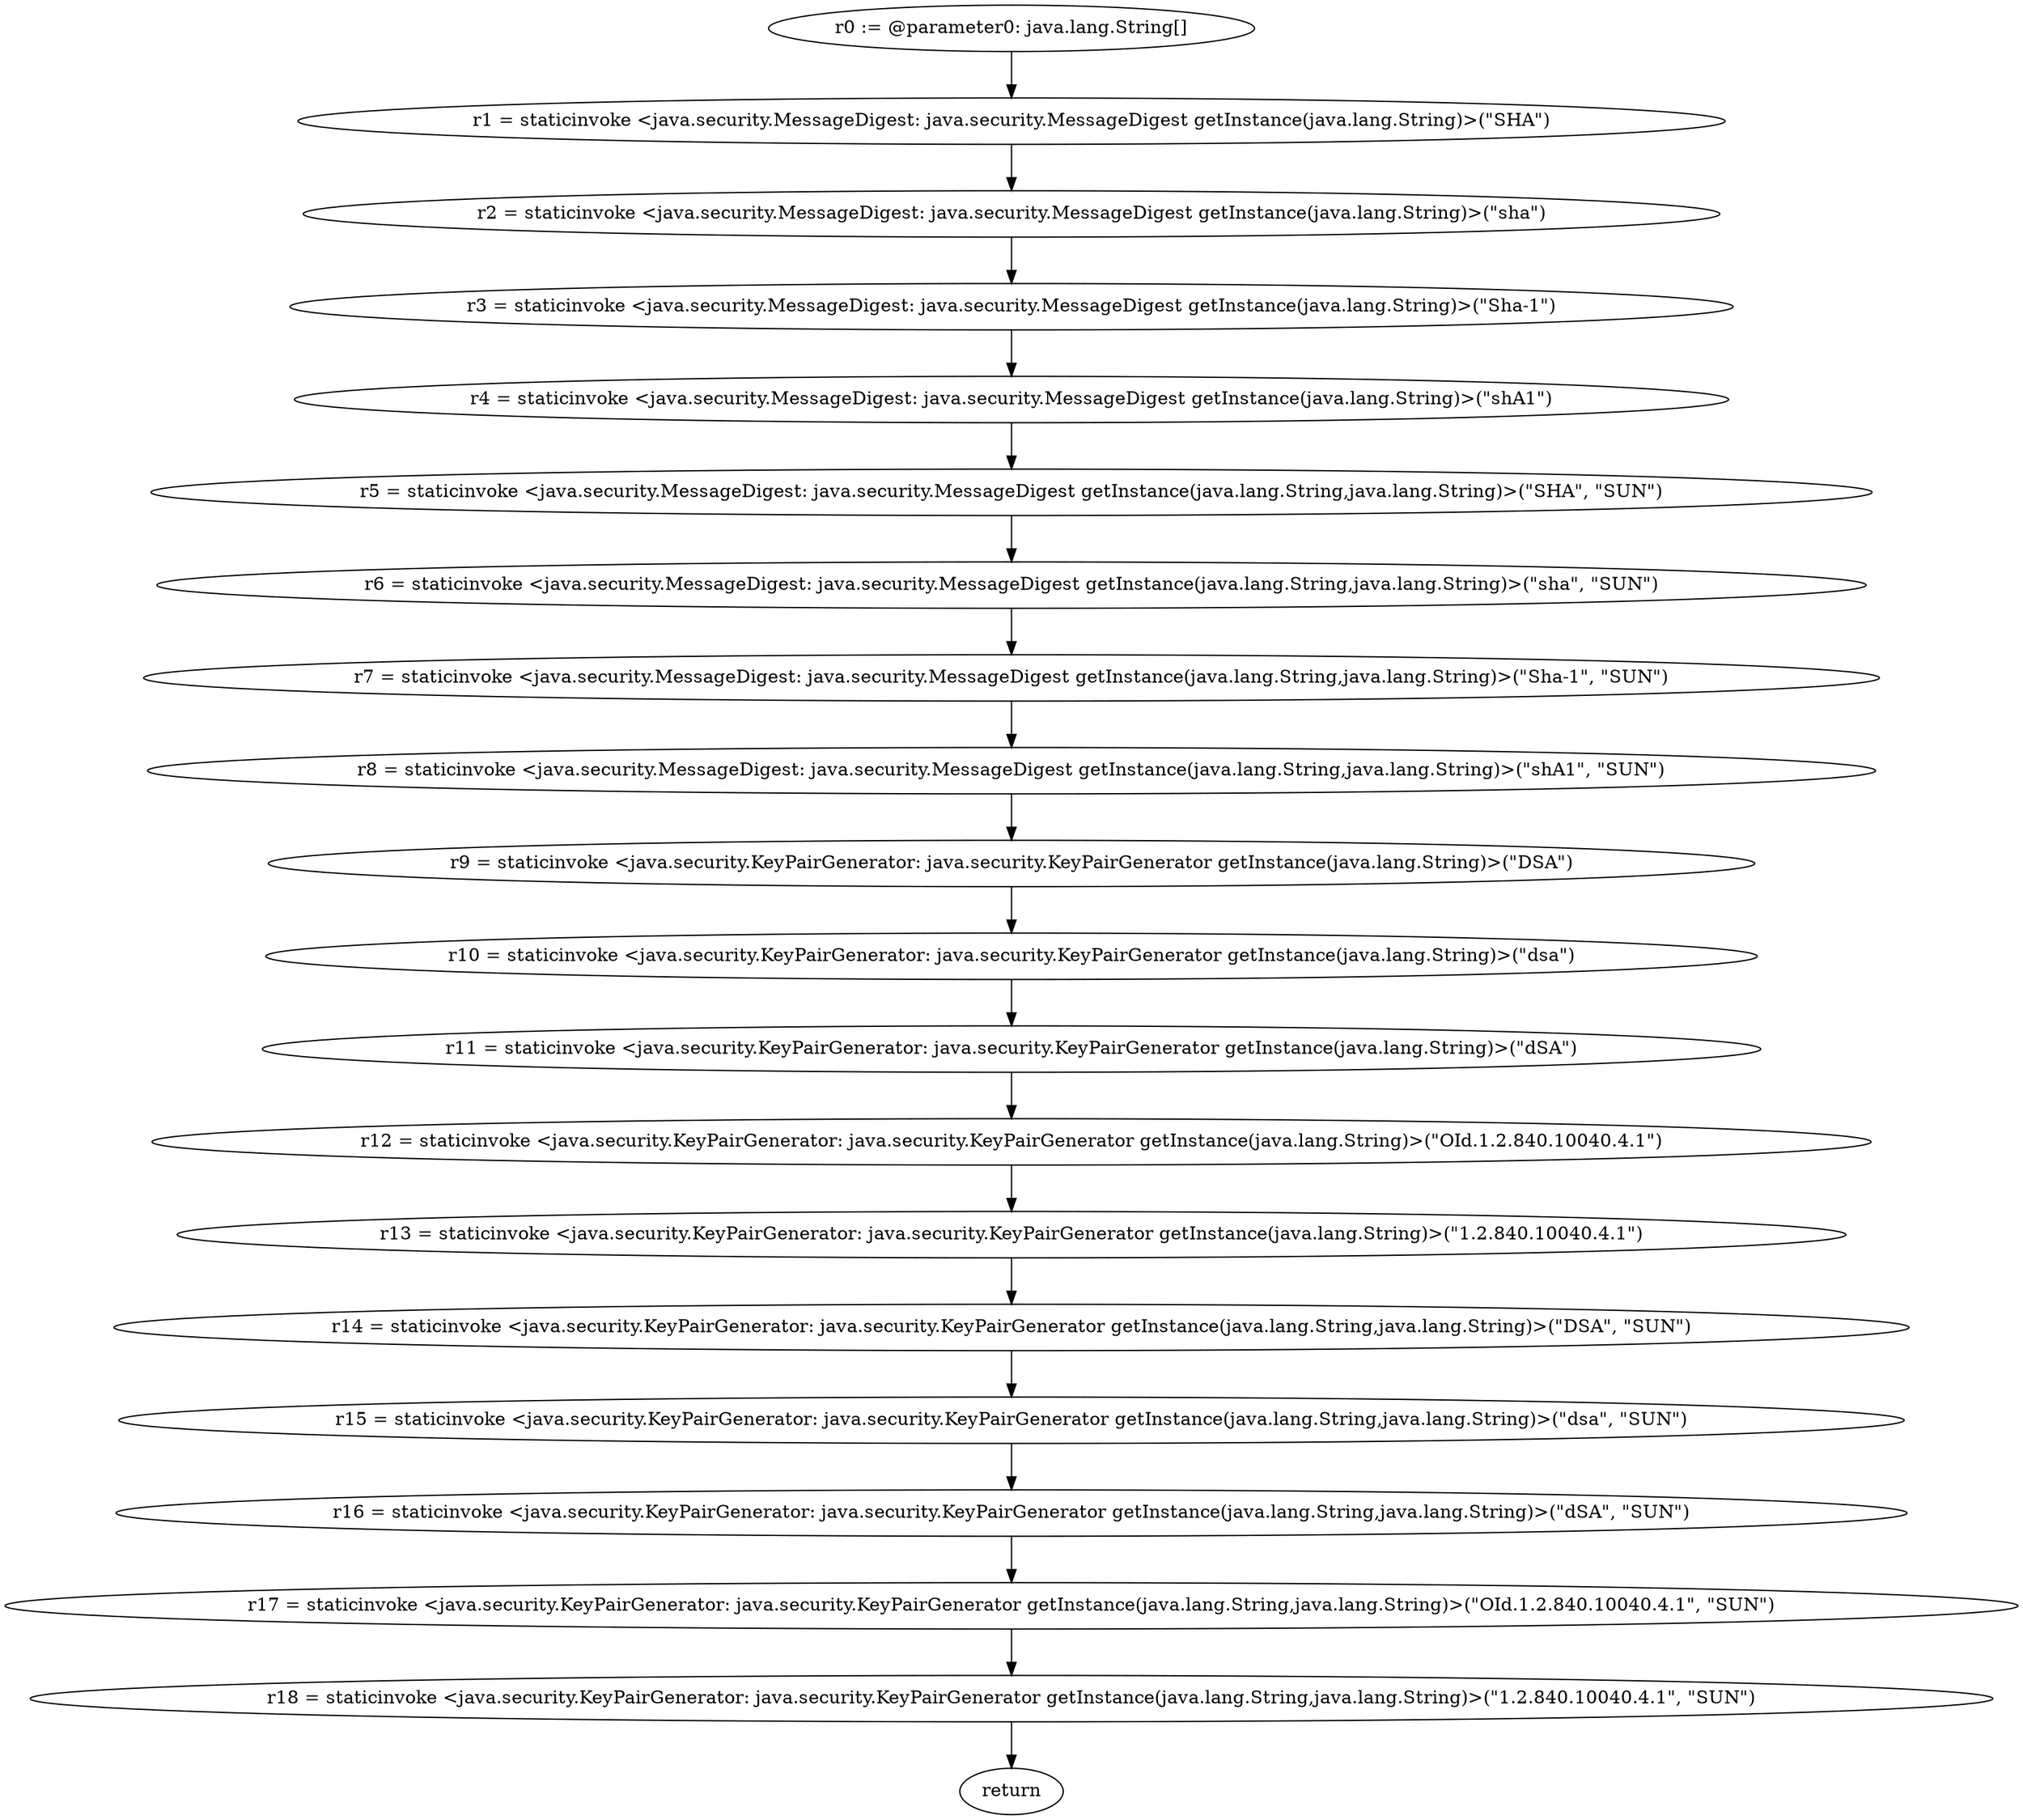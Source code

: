 digraph "unitGraph" {
    "r0 := @parameter0: java.lang.String[]"
    "r1 = staticinvoke <java.security.MessageDigest: java.security.MessageDigest getInstance(java.lang.String)>(\"SHA\")"
    "r2 = staticinvoke <java.security.MessageDigest: java.security.MessageDigest getInstance(java.lang.String)>(\"sha\")"
    "r3 = staticinvoke <java.security.MessageDigest: java.security.MessageDigest getInstance(java.lang.String)>(\"Sha-1\")"
    "r4 = staticinvoke <java.security.MessageDigest: java.security.MessageDigest getInstance(java.lang.String)>(\"shA1\")"
    "r5 = staticinvoke <java.security.MessageDigest: java.security.MessageDigest getInstance(java.lang.String,java.lang.String)>(\"SHA\", \"SUN\")"
    "r6 = staticinvoke <java.security.MessageDigest: java.security.MessageDigest getInstance(java.lang.String,java.lang.String)>(\"sha\", \"SUN\")"
    "r7 = staticinvoke <java.security.MessageDigest: java.security.MessageDigest getInstance(java.lang.String,java.lang.String)>(\"Sha-1\", \"SUN\")"
    "r8 = staticinvoke <java.security.MessageDigest: java.security.MessageDigest getInstance(java.lang.String,java.lang.String)>(\"shA1\", \"SUN\")"
    "r9 = staticinvoke <java.security.KeyPairGenerator: java.security.KeyPairGenerator getInstance(java.lang.String)>(\"DSA\")"
    "r10 = staticinvoke <java.security.KeyPairGenerator: java.security.KeyPairGenerator getInstance(java.lang.String)>(\"dsa\")"
    "r11 = staticinvoke <java.security.KeyPairGenerator: java.security.KeyPairGenerator getInstance(java.lang.String)>(\"dSA\")"
    "r12 = staticinvoke <java.security.KeyPairGenerator: java.security.KeyPairGenerator getInstance(java.lang.String)>(\"OId.1.2.840.10040.4.1\")"
    "r13 = staticinvoke <java.security.KeyPairGenerator: java.security.KeyPairGenerator getInstance(java.lang.String)>(\"1.2.840.10040.4.1\")"
    "r14 = staticinvoke <java.security.KeyPairGenerator: java.security.KeyPairGenerator getInstance(java.lang.String,java.lang.String)>(\"DSA\", \"SUN\")"
    "r15 = staticinvoke <java.security.KeyPairGenerator: java.security.KeyPairGenerator getInstance(java.lang.String,java.lang.String)>(\"dsa\", \"SUN\")"
    "r16 = staticinvoke <java.security.KeyPairGenerator: java.security.KeyPairGenerator getInstance(java.lang.String,java.lang.String)>(\"dSA\", \"SUN\")"
    "r17 = staticinvoke <java.security.KeyPairGenerator: java.security.KeyPairGenerator getInstance(java.lang.String,java.lang.String)>(\"OId.1.2.840.10040.4.1\", \"SUN\")"
    "r18 = staticinvoke <java.security.KeyPairGenerator: java.security.KeyPairGenerator getInstance(java.lang.String,java.lang.String)>(\"1.2.840.10040.4.1\", \"SUN\")"
    "return"
    "r0 := @parameter0: java.lang.String[]"->"r1 = staticinvoke <java.security.MessageDigest: java.security.MessageDigest getInstance(java.lang.String)>(\"SHA\")";
    "r1 = staticinvoke <java.security.MessageDigest: java.security.MessageDigest getInstance(java.lang.String)>(\"SHA\")"->"r2 = staticinvoke <java.security.MessageDigest: java.security.MessageDigest getInstance(java.lang.String)>(\"sha\")";
    "r2 = staticinvoke <java.security.MessageDigest: java.security.MessageDigest getInstance(java.lang.String)>(\"sha\")"->"r3 = staticinvoke <java.security.MessageDigest: java.security.MessageDigest getInstance(java.lang.String)>(\"Sha-1\")";
    "r3 = staticinvoke <java.security.MessageDigest: java.security.MessageDigest getInstance(java.lang.String)>(\"Sha-1\")"->"r4 = staticinvoke <java.security.MessageDigest: java.security.MessageDigest getInstance(java.lang.String)>(\"shA1\")";
    "r4 = staticinvoke <java.security.MessageDigest: java.security.MessageDigest getInstance(java.lang.String)>(\"shA1\")"->"r5 = staticinvoke <java.security.MessageDigest: java.security.MessageDigest getInstance(java.lang.String,java.lang.String)>(\"SHA\", \"SUN\")";
    "r5 = staticinvoke <java.security.MessageDigest: java.security.MessageDigest getInstance(java.lang.String,java.lang.String)>(\"SHA\", \"SUN\")"->"r6 = staticinvoke <java.security.MessageDigest: java.security.MessageDigest getInstance(java.lang.String,java.lang.String)>(\"sha\", \"SUN\")";
    "r6 = staticinvoke <java.security.MessageDigest: java.security.MessageDigest getInstance(java.lang.String,java.lang.String)>(\"sha\", \"SUN\")"->"r7 = staticinvoke <java.security.MessageDigest: java.security.MessageDigest getInstance(java.lang.String,java.lang.String)>(\"Sha-1\", \"SUN\")";
    "r7 = staticinvoke <java.security.MessageDigest: java.security.MessageDigest getInstance(java.lang.String,java.lang.String)>(\"Sha-1\", \"SUN\")"->"r8 = staticinvoke <java.security.MessageDigest: java.security.MessageDigest getInstance(java.lang.String,java.lang.String)>(\"shA1\", \"SUN\")";
    "r8 = staticinvoke <java.security.MessageDigest: java.security.MessageDigest getInstance(java.lang.String,java.lang.String)>(\"shA1\", \"SUN\")"->"r9 = staticinvoke <java.security.KeyPairGenerator: java.security.KeyPairGenerator getInstance(java.lang.String)>(\"DSA\")";
    "r9 = staticinvoke <java.security.KeyPairGenerator: java.security.KeyPairGenerator getInstance(java.lang.String)>(\"DSA\")"->"r10 = staticinvoke <java.security.KeyPairGenerator: java.security.KeyPairGenerator getInstance(java.lang.String)>(\"dsa\")";
    "r10 = staticinvoke <java.security.KeyPairGenerator: java.security.KeyPairGenerator getInstance(java.lang.String)>(\"dsa\")"->"r11 = staticinvoke <java.security.KeyPairGenerator: java.security.KeyPairGenerator getInstance(java.lang.String)>(\"dSA\")";
    "r11 = staticinvoke <java.security.KeyPairGenerator: java.security.KeyPairGenerator getInstance(java.lang.String)>(\"dSA\")"->"r12 = staticinvoke <java.security.KeyPairGenerator: java.security.KeyPairGenerator getInstance(java.lang.String)>(\"OId.1.2.840.10040.4.1\")";
    "r12 = staticinvoke <java.security.KeyPairGenerator: java.security.KeyPairGenerator getInstance(java.lang.String)>(\"OId.1.2.840.10040.4.1\")"->"r13 = staticinvoke <java.security.KeyPairGenerator: java.security.KeyPairGenerator getInstance(java.lang.String)>(\"1.2.840.10040.4.1\")";
    "r13 = staticinvoke <java.security.KeyPairGenerator: java.security.KeyPairGenerator getInstance(java.lang.String)>(\"1.2.840.10040.4.1\")"->"r14 = staticinvoke <java.security.KeyPairGenerator: java.security.KeyPairGenerator getInstance(java.lang.String,java.lang.String)>(\"DSA\", \"SUN\")";
    "r14 = staticinvoke <java.security.KeyPairGenerator: java.security.KeyPairGenerator getInstance(java.lang.String,java.lang.String)>(\"DSA\", \"SUN\")"->"r15 = staticinvoke <java.security.KeyPairGenerator: java.security.KeyPairGenerator getInstance(java.lang.String,java.lang.String)>(\"dsa\", \"SUN\")";
    "r15 = staticinvoke <java.security.KeyPairGenerator: java.security.KeyPairGenerator getInstance(java.lang.String,java.lang.String)>(\"dsa\", \"SUN\")"->"r16 = staticinvoke <java.security.KeyPairGenerator: java.security.KeyPairGenerator getInstance(java.lang.String,java.lang.String)>(\"dSA\", \"SUN\")";
    "r16 = staticinvoke <java.security.KeyPairGenerator: java.security.KeyPairGenerator getInstance(java.lang.String,java.lang.String)>(\"dSA\", \"SUN\")"->"r17 = staticinvoke <java.security.KeyPairGenerator: java.security.KeyPairGenerator getInstance(java.lang.String,java.lang.String)>(\"OId.1.2.840.10040.4.1\", \"SUN\")";
    "r17 = staticinvoke <java.security.KeyPairGenerator: java.security.KeyPairGenerator getInstance(java.lang.String,java.lang.String)>(\"OId.1.2.840.10040.4.1\", \"SUN\")"->"r18 = staticinvoke <java.security.KeyPairGenerator: java.security.KeyPairGenerator getInstance(java.lang.String,java.lang.String)>(\"1.2.840.10040.4.1\", \"SUN\")";
    "r18 = staticinvoke <java.security.KeyPairGenerator: java.security.KeyPairGenerator getInstance(java.lang.String,java.lang.String)>(\"1.2.840.10040.4.1\", \"SUN\")"->"return";
}
